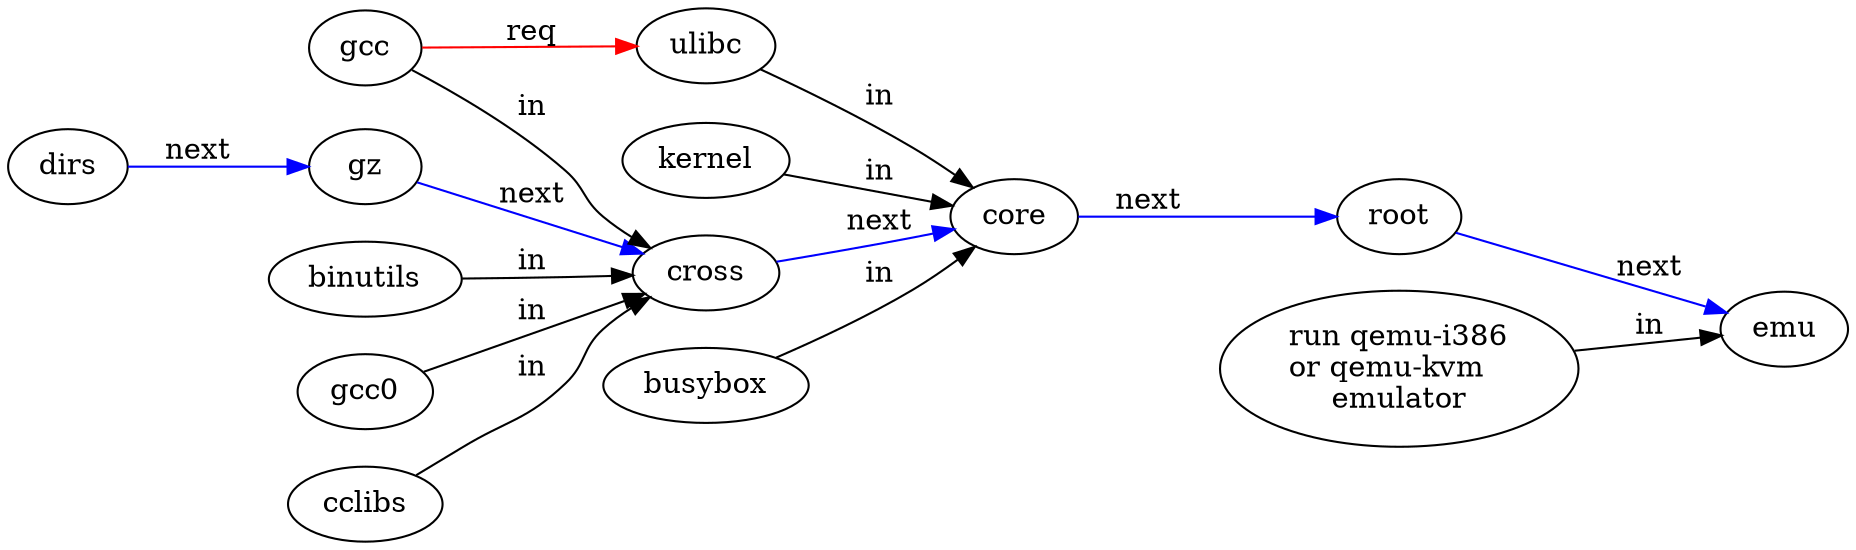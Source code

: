 digraph {
    rankdir=LR;
    dirs -> gz -> cross -> core -> root -> emu [label=next,color=blue];
    gcc0 -> cross [label=in];
    gcc -> cross [label=in];
    cclibs -> cross [label=in];
    binutils -> cross [label=in];
    
    kernel -> core [label=in];
    ulibc -> core [label=in];
    busybox -> core [label=in];

	"run qemu-i386\lor qemu-kvm\lemulator" -> emu [label=in];
	
	gcc -> ulibc [label=req,color=red];
   
}